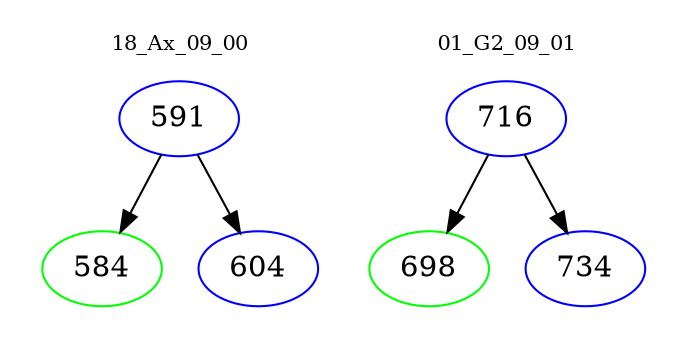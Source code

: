 digraph{
subgraph cluster_0 {
color = white
label = "18_Ax_09_00";
fontsize=10;
T0_591 [label="591", color="blue"]
T0_591 -> T0_584 [color="black"]
T0_584 [label="584", color="green"]
T0_591 -> T0_604 [color="black"]
T0_604 [label="604", color="blue"]
}
subgraph cluster_1 {
color = white
label = "01_G2_09_01";
fontsize=10;
T1_716 [label="716", color="blue"]
T1_716 -> T1_698 [color="black"]
T1_698 [label="698", color="green"]
T1_716 -> T1_734 [color="black"]
T1_734 [label="734", color="blue"]
}
}
